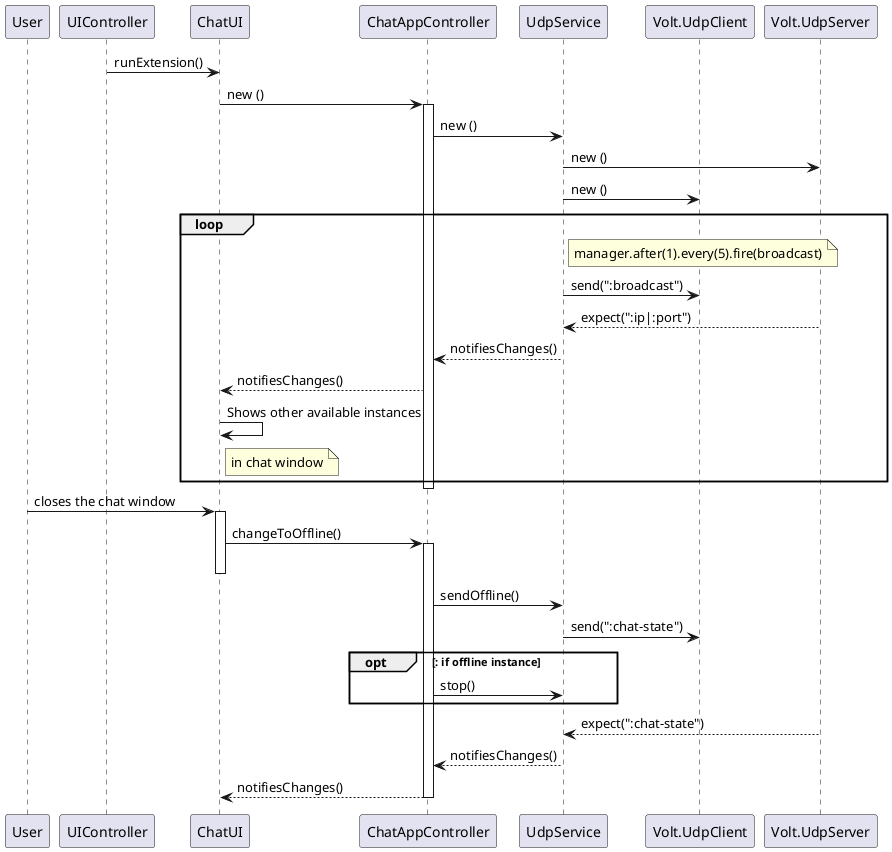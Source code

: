 @startuml doc-files/ipc05.2_udp_design.png

participant "User" as User
participant "UIController" as UIController
participant "ChatUI" as ChatUI
participant "ChatAppController" as Controller
participant "UdpService" as UdpService
participant "Volt.UdpClient" as UdpClient
participant "Volt.UdpServer" as UdpServer

UIController->ChatUI: runExtension()
ChatUI->Controller: new ()
activate Controller
Controller->UdpService: new ()
UdpService->UdpServer: new ()
UdpService->UdpClient: new ()

loop
note right of UdpService: manager.after(1).every(5).fire(broadcast)
UdpService->UdpClient: send(":broadcast")
UdpServer-->UdpService: expect(":ip|:port")
UdpService-->Controller: notifiesChanges()
Controller-->ChatUI: notifiesChanges()
ChatUI->ChatUI: Shows other available instances
note right of ChatUI: in chat window
end
deactivate Controller


User->ChatUI: closes the chat window

activate ChatUI
ChatUI->Controller: changeToOffline()
activate Controller
deactivate ChatUI


Controller->UdpService: sendOffline()
UdpService->UdpClient: send(":chat-state")
opt : if offline instance
Controller->UdpService: stop()
end
UdpServer-->UdpService: expect(":chat-state")
UdpService-->Controller: notifiesChanges()
Controller-->ChatUI: notifiesChanges()
deactivate Controller

@enduml
